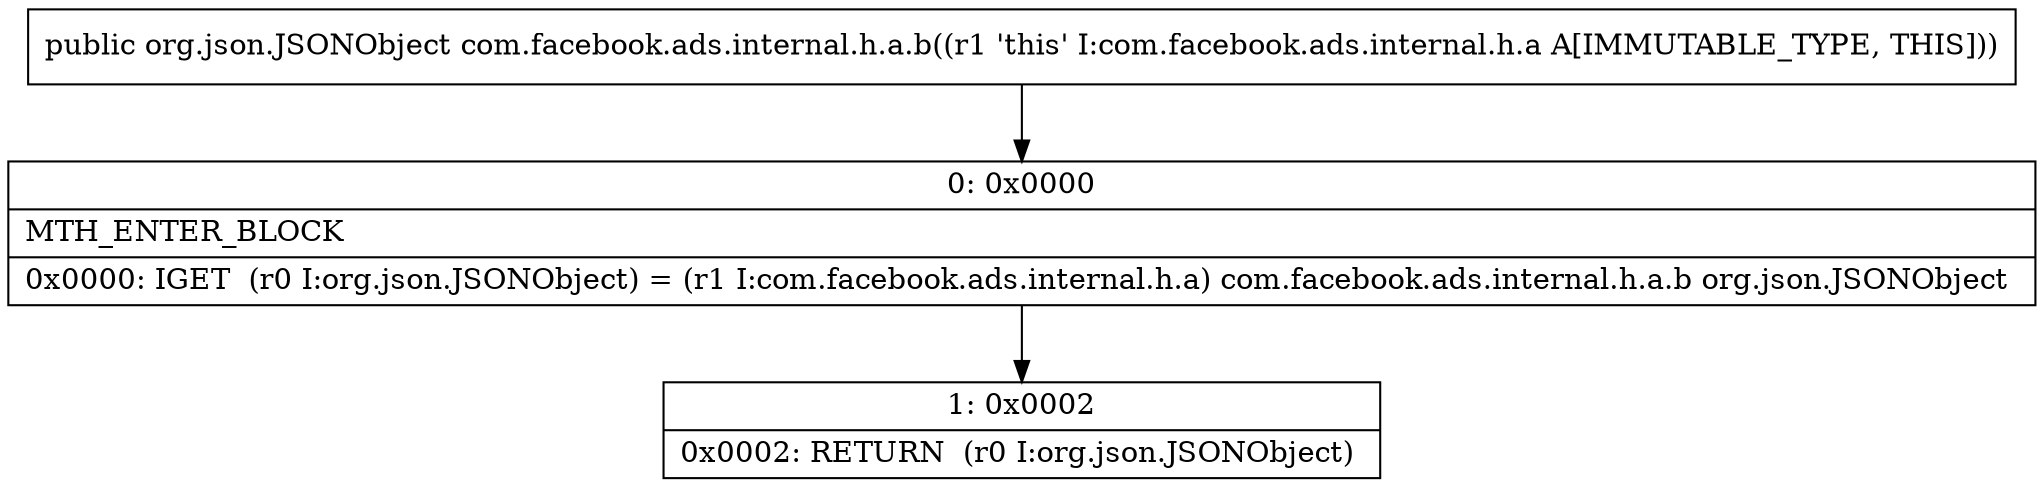 digraph "CFG forcom.facebook.ads.internal.h.a.b()Lorg\/json\/JSONObject;" {
Node_0 [shape=record,label="{0\:\ 0x0000|MTH_ENTER_BLOCK\l|0x0000: IGET  (r0 I:org.json.JSONObject) = (r1 I:com.facebook.ads.internal.h.a) com.facebook.ads.internal.h.a.b org.json.JSONObject \l}"];
Node_1 [shape=record,label="{1\:\ 0x0002|0x0002: RETURN  (r0 I:org.json.JSONObject) \l}"];
MethodNode[shape=record,label="{public org.json.JSONObject com.facebook.ads.internal.h.a.b((r1 'this' I:com.facebook.ads.internal.h.a A[IMMUTABLE_TYPE, THIS])) }"];
MethodNode -> Node_0;
Node_0 -> Node_1;
}

